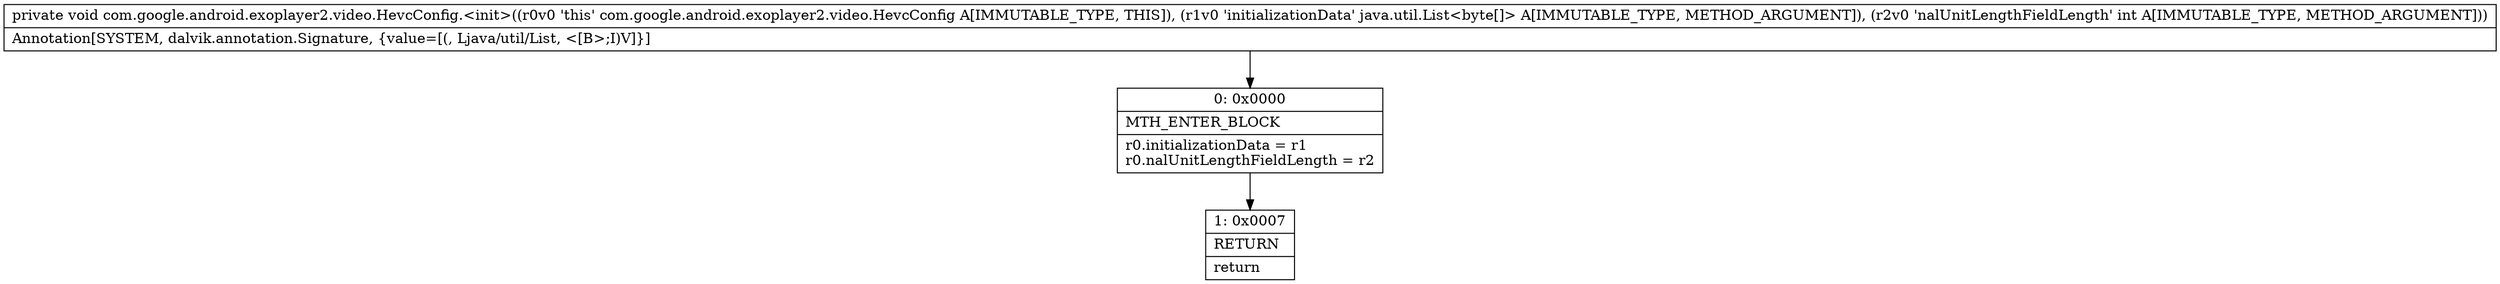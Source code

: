 digraph "CFG forcom.google.android.exoplayer2.video.HevcConfig.\<init\>(Ljava\/util\/List;I)V" {
Node_0 [shape=record,label="{0\:\ 0x0000|MTH_ENTER_BLOCK\l|r0.initializationData = r1\lr0.nalUnitLengthFieldLength = r2\l}"];
Node_1 [shape=record,label="{1\:\ 0x0007|RETURN\l|return\l}"];
MethodNode[shape=record,label="{private void com.google.android.exoplayer2.video.HevcConfig.\<init\>((r0v0 'this' com.google.android.exoplayer2.video.HevcConfig A[IMMUTABLE_TYPE, THIS]), (r1v0 'initializationData' java.util.List\<byte[]\> A[IMMUTABLE_TYPE, METHOD_ARGUMENT]), (r2v0 'nalUnitLengthFieldLength' int A[IMMUTABLE_TYPE, METHOD_ARGUMENT]))  | Annotation[SYSTEM, dalvik.annotation.Signature, \{value=[(, Ljava\/util\/List, \<[B\>;I)V]\}]\l}"];
MethodNode -> Node_0;
Node_0 -> Node_1;
}

